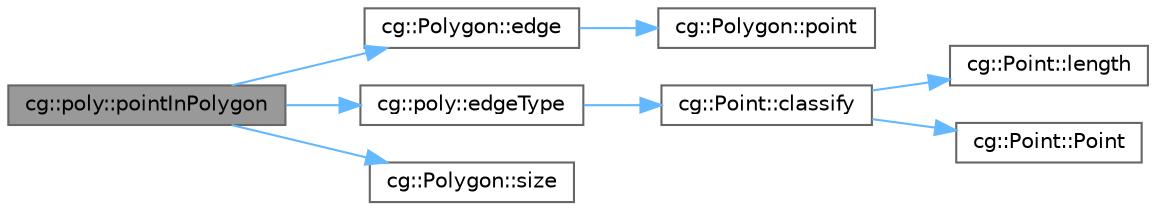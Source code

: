 digraph "cg::poly::pointInPolygon"
{
 // LATEX_PDF_SIZE
  bgcolor="transparent";
  edge [fontname=Helvetica,fontsize=10,labelfontname=Helvetica,labelfontsize=10];
  node [fontname=Helvetica,fontsize=10,shape=box,height=0.2,width=0.4];
  rankdir="LR";
  Node1 [id="Node000001",label="cg::poly::pointInPolygon",height=0.2,width=0.4,color="gray40", fillcolor="grey60", style="filled", fontcolor="black",tooltip=" "];
  Node1 -> Node2 [id="edge1_Node000001_Node000002",color="steelblue1",style="solid",tooltip=" "];
  Node2 [id="Node000002",label="cg::Polygon::edge",height=0.2,width=0.4,color="grey40", fillcolor="white", style="filled",URL="$classcg_1_1_polygon.html#a319770679b1d4a588f7191e9cfbfece0",tooltip=" "];
  Node2 -> Node3 [id="edge2_Node000002_Node000003",color="steelblue1",style="solid",tooltip=" "];
  Node3 [id="Node000003",label="cg::Polygon::point",height=0.2,width=0.4,color="grey40", fillcolor="white", style="filled",URL="$classcg_1_1_polygon.html#a756ba87fea40443c56c35326f5a03481",tooltip=" "];
  Node1 -> Node4 [id="edge3_Node000001_Node000004",color="steelblue1",style="solid",tooltip=" "];
  Node4 [id="Node000004",label="cg::poly::edgeType",height=0.2,width=0.4,color="grey40", fillcolor="white", style="filled",URL="$namespacecg_1_1poly.html#a26ebe5c9f91000be9ac26f72b160647a",tooltip=" "];
  Node4 -> Node5 [id="edge4_Node000004_Node000005",color="steelblue1",style="solid",tooltip=" "];
  Node5 [id="Node000005",label="cg::Point::classify",height=0.2,width=0.4,color="grey40", fillcolor="white", style="filled",URL="$classcg_1_1_point.html#aeb6ac0dd5fcdd6f3817b4b9cf50e0375",tooltip=" "];
  Node5 -> Node6 [id="edge5_Node000005_Node000006",color="steelblue1",style="solid",tooltip=" "];
  Node6 [id="Node000006",label="cg::Point::length",height=0.2,width=0.4,color="grey40", fillcolor="white", style="filled",URL="$classcg_1_1_point.html#af86bdbc41e34c5159f2e35c9de75299a",tooltip=" "];
  Node5 -> Node7 [id="edge6_Node000005_Node000007",color="steelblue1",style="solid",tooltip=" "];
  Node7 [id="Node000007",label="cg::Point::Point",height=0.2,width=0.4,color="grey40", fillcolor="white", style="filled",URL="$classcg_1_1_point.html#a97a9be699fb6bae85a47ebf75177ca67",tooltip=" "];
  Node1 -> Node8 [id="edge7_Node000001_Node000008",color="steelblue1",style="solid",tooltip=" "];
  Node8 [id="Node000008",label="cg::Polygon::size",height=0.2,width=0.4,color="grey40", fillcolor="white", style="filled",URL="$classcg_1_1_polygon.html#a8abf8b653a9442b86a87fb70af65d3f5",tooltip=" "];
}
